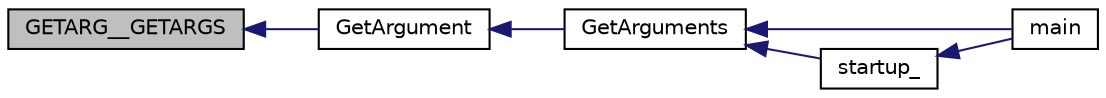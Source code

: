 digraph "GETARG__GETARGS"
{
  edge [fontname="Helvetica",fontsize="10",labelfontname="Helvetica",labelfontsize="10"];
  node [fontname="Helvetica",fontsize="10",shape=record];
  rankdir="LR";
  Node1 [label="GETARG__GETARGS",height=0.2,width=0.4,color="black", fillcolor="grey75", style="filled", fontcolor="black"];
  Node1 -> Node2 [dir="back",color="midnightblue",fontsize="10",style="solid",fontname="Helvetica"];
  Node2 [label="GetArgument",height=0.2,width=0.4,color="black", fillcolor="white", style="filled",URL="$d3/dfa/_get_arguments_8cpp.html#a9955f1e182080c08495c29d947d11f9b",tooltip="C++ Wrapper to get a particular argument from the command line. "];
  Node2 -> Node3 [dir="back",color="midnightblue",fontsize="10",style="solid",fontname="Helvetica"];
  Node3 [label="GetArguments",height=0.2,width=0.4,color="black", fillcolor="white", style="filled",URL="$d3/dfa/_get_arguments_8cpp.html#a6548defa977d908011f5192a59873366",tooltip="Returns an argv style array that can be used to pass to getopt and other similar functions. "];
  Node3 -> Node4 [dir="back",color="midnightblue",fontsize="10",style="solid",fontname="Helvetica"];
  Node4 [label="main",height=0.2,width=0.4,color="black", fillcolor="white", style="filled",URL="$d9/d0e/event_reader_8cpp.html#a0ddf1224851353fc92bfbff6f499fa97"];
  Node3 -> Node5 [dir="back",color="midnightblue",fontsize="10",style="solid",fontname="Helvetica"];
  Node5 [label="startup_",height=0.2,width=0.4,color="black", fillcolor="white", style="filled",URL="$d1/dd5/utkscanor_8cpp.html#a8dbf7975e3e8cf9404086d6f85c6f308",tooltip="Begins setups the interface between SCANOR and the C++ and the Unpacker. It also handles the processi..."];
  Node5 -> Node4 [dir="back",color="midnightblue",fontsize="10",style="solid",fontname="Helvetica"];
}
